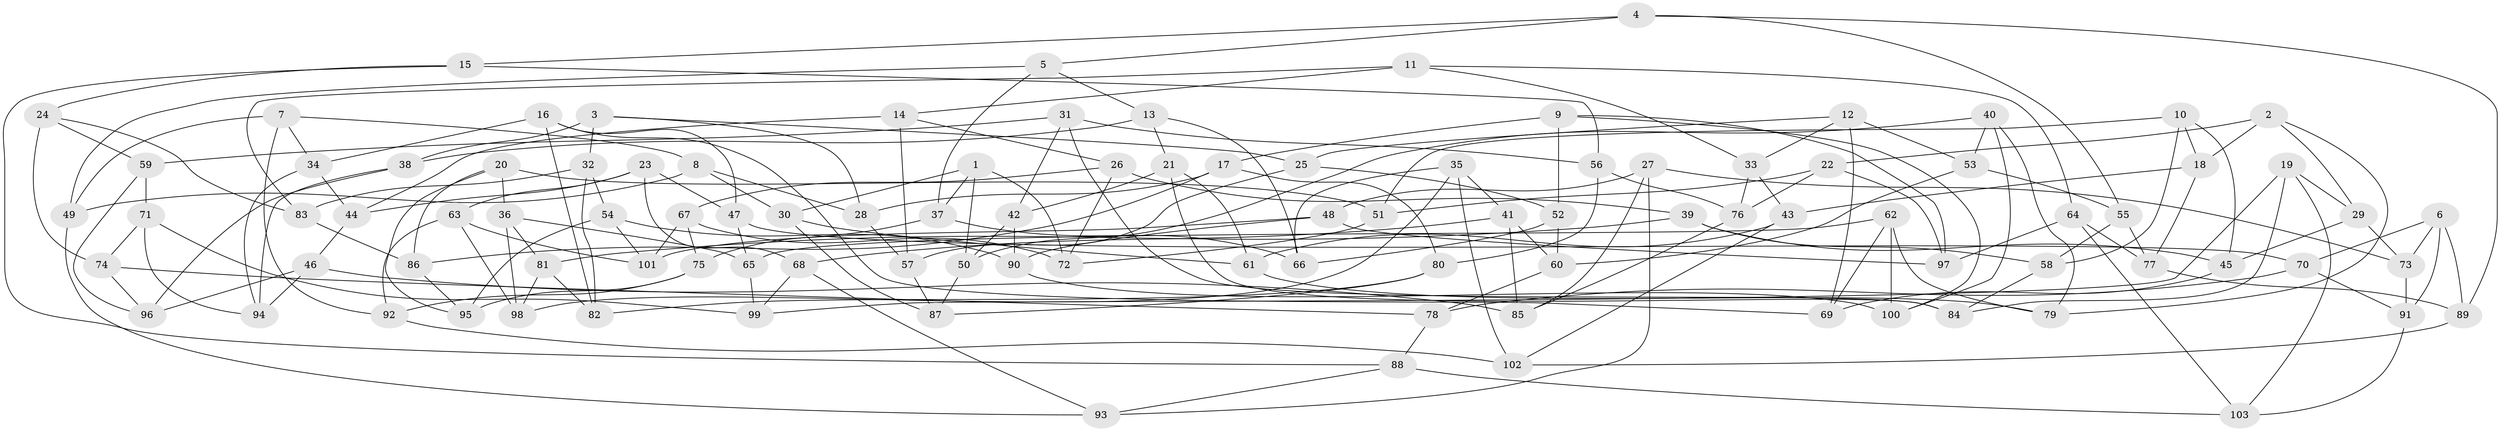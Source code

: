 // Generated by graph-tools (version 1.1) at 2025/03/03/09/25 03:03:01]
// undirected, 103 vertices, 206 edges
graph export_dot {
graph [start="1"]
  node [color=gray90,style=filled];
  1;
  2;
  3;
  4;
  5;
  6;
  7;
  8;
  9;
  10;
  11;
  12;
  13;
  14;
  15;
  16;
  17;
  18;
  19;
  20;
  21;
  22;
  23;
  24;
  25;
  26;
  27;
  28;
  29;
  30;
  31;
  32;
  33;
  34;
  35;
  36;
  37;
  38;
  39;
  40;
  41;
  42;
  43;
  44;
  45;
  46;
  47;
  48;
  49;
  50;
  51;
  52;
  53;
  54;
  55;
  56;
  57;
  58;
  59;
  60;
  61;
  62;
  63;
  64;
  65;
  66;
  67;
  68;
  69;
  70;
  71;
  72;
  73;
  74;
  75;
  76;
  77;
  78;
  79;
  80;
  81;
  82;
  83;
  84;
  85;
  86;
  87;
  88;
  89;
  90;
  91;
  92;
  93;
  94;
  95;
  96;
  97;
  98;
  99;
  100;
  101;
  102;
  103;
  1 -- 72;
  1 -- 50;
  1 -- 37;
  1 -- 30;
  2 -- 29;
  2 -- 22;
  2 -- 18;
  2 -- 79;
  3 -- 38;
  3 -- 25;
  3 -- 28;
  3 -- 32;
  4 -- 89;
  4 -- 5;
  4 -- 15;
  4 -- 55;
  5 -- 49;
  5 -- 37;
  5 -- 13;
  6 -- 91;
  6 -- 89;
  6 -- 73;
  6 -- 70;
  7 -- 49;
  7 -- 92;
  7 -- 8;
  7 -- 34;
  8 -- 49;
  8 -- 28;
  8 -- 30;
  9 -- 52;
  9 -- 97;
  9 -- 17;
  9 -- 100;
  10 -- 51;
  10 -- 18;
  10 -- 45;
  10 -- 58;
  11 -- 14;
  11 -- 33;
  11 -- 64;
  11 -- 83;
  12 -- 33;
  12 -- 53;
  12 -- 69;
  12 -- 25;
  13 -- 21;
  13 -- 38;
  13 -- 66;
  14 -- 57;
  14 -- 26;
  14 -- 44;
  15 -- 88;
  15 -- 56;
  15 -- 24;
  16 -- 82;
  16 -- 69;
  16 -- 47;
  16 -- 34;
  17 -- 86;
  17 -- 28;
  17 -- 80;
  18 -- 43;
  18 -- 77;
  19 -- 99;
  19 -- 29;
  19 -- 103;
  19 -- 84;
  20 -- 86;
  20 -- 36;
  20 -- 51;
  20 -- 95;
  21 -- 84;
  21 -- 61;
  21 -- 42;
  22 -- 97;
  22 -- 76;
  22 -- 51;
  23 -- 44;
  23 -- 68;
  23 -- 63;
  23 -- 47;
  24 -- 83;
  24 -- 59;
  24 -- 74;
  25 -- 52;
  25 -- 57;
  26 -- 67;
  26 -- 39;
  26 -- 72;
  27 -- 48;
  27 -- 85;
  27 -- 73;
  27 -- 93;
  28 -- 57;
  29 -- 45;
  29 -- 73;
  30 -- 87;
  30 -- 61;
  31 -- 42;
  31 -- 59;
  31 -- 84;
  31 -- 56;
  32 -- 54;
  32 -- 83;
  32 -- 82;
  33 -- 43;
  33 -- 76;
  34 -- 94;
  34 -- 44;
  35 -- 66;
  35 -- 102;
  35 -- 41;
  35 -- 98;
  36 -- 65;
  36 -- 98;
  36 -- 81;
  37 -- 66;
  37 -- 75;
  38 -- 94;
  38 -- 96;
  39 -- 45;
  39 -- 81;
  39 -- 58;
  40 -- 50;
  40 -- 100;
  40 -- 53;
  40 -- 79;
  41 -- 68;
  41 -- 60;
  41 -- 85;
  42 -- 90;
  42 -- 50;
  43 -- 102;
  43 -- 61;
  44 -- 46;
  45 -- 69;
  46 -- 85;
  46 -- 94;
  46 -- 96;
  47 -- 65;
  47 -- 70;
  48 -- 101;
  48 -- 97;
  48 -- 90;
  49 -- 93;
  50 -- 87;
  51 -- 72;
  52 -- 66;
  52 -- 60;
  53 -- 60;
  53 -- 55;
  54 -- 90;
  54 -- 101;
  54 -- 95;
  55 -- 77;
  55 -- 58;
  56 -- 80;
  56 -- 76;
  57 -- 87;
  58 -- 84;
  59 -- 96;
  59 -- 71;
  60 -- 78;
  61 -- 79;
  62 -- 65;
  62 -- 69;
  62 -- 79;
  62 -- 100;
  63 -- 101;
  63 -- 98;
  63 -- 92;
  64 -- 77;
  64 -- 103;
  64 -- 97;
  65 -- 99;
  67 -- 101;
  67 -- 72;
  67 -- 75;
  68 -- 99;
  68 -- 93;
  70 -- 78;
  70 -- 91;
  71 -- 94;
  71 -- 99;
  71 -- 74;
  73 -- 91;
  74 -- 78;
  74 -- 96;
  75 -- 95;
  75 -- 92;
  76 -- 85;
  77 -- 89;
  78 -- 88;
  80 -- 82;
  80 -- 87;
  81 -- 98;
  81 -- 82;
  83 -- 86;
  86 -- 95;
  88 -- 93;
  88 -- 103;
  89 -- 102;
  90 -- 100;
  91 -- 103;
  92 -- 102;
}
